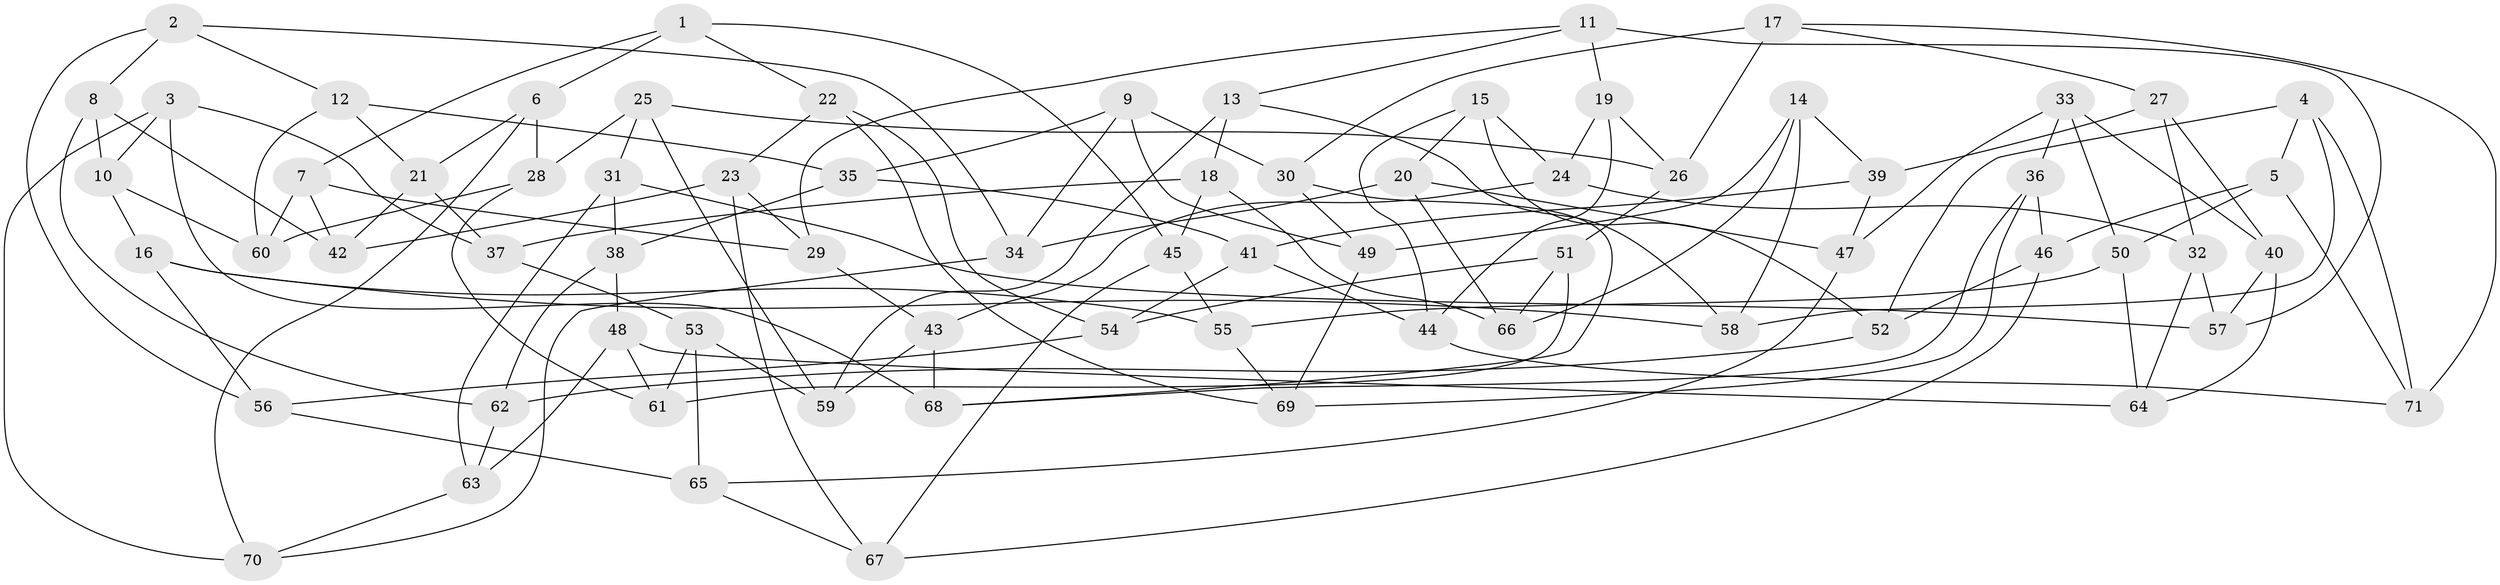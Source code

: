// Generated by graph-tools (version 1.1) at 2025/11/02/27/25 16:11:49]
// undirected, 71 vertices, 142 edges
graph export_dot {
graph [start="1"]
  node [color=gray90,style=filled];
  1;
  2;
  3;
  4;
  5;
  6;
  7;
  8;
  9;
  10;
  11;
  12;
  13;
  14;
  15;
  16;
  17;
  18;
  19;
  20;
  21;
  22;
  23;
  24;
  25;
  26;
  27;
  28;
  29;
  30;
  31;
  32;
  33;
  34;
  35;
  36;
  37;
  38;
  39;
  40;
  41;
  42;
  43;
  44;
  45;
  46;
  47;
  48;
  49;
  50;
  51;
  52;
  53;
  54;
  55;
  56;
  57;
  58;
  59;
  60;
  61;
  62;
  63;
  64;
  65;
  66;
  67;
  68;
  69;
  70;
  71;
  1 -- 6;
  1 -- 45;
  1 -- 7;
  1 -- 22;
  2 -- 8;
  2 -- 34;
  2 -- 56;
  2 -- 12;
  3 -- 10;
  3 -- 68;
  3 -- 37;
  3 -- 70;
  4 -- 52;
  4 -- 71;
  4 -- 58;
  4 -- 5;
  5 -- 71;
  5 -- 46;
  5 -- 50;
  6 -- 70;
  6 -- 28;
  6 -- 21;
  7 -- 60;
  7 -- 42;
  7 -- 29;
  8 -- 10;
  8 -- 42;
  8 -- 62;
  9 -- 35;
  9 -- 34;
  9 -- 49;
  9 -- 30;
  10 -- 16;
  10 -- 60;
  11 -- 19;
  11 -- 29;
  11 -- 13;
  11 -- 57;
  12 -- 21;
  12 -- 35;
  12 -- 60;
  13 -- 18;
  13 -- 58;
  13 -- 59;
  14 -- 49;
  14 -- 39;
  14 -- 58;
  14 -- 66;
  15 -- 52;
  15 -- 44;
  15 -- 20;
  15 -- 24;
  16 -- 56;
  16 -- 58;
  16 -- 55;
  17 -- 27;
  17 -- 26;
  17 -- 71;
  17 -- 30;
  18 -- 66;
  18 -- 37;
  18 -- 45;
  19 -- 44;
  19 -- 26;
  19 -- 24;
  20 -- 66;
  20 -- 47;
  20 -- 34;
  21 -- 37;
  21 -- 42;
  22 -- 69;
  22 -- 23;
  22 -- 54;
  23 -- 42;
  23 -- 67;
  23 -- 29;
  24 -- 32;
  24 -- 43;
  25 -- 59;
  25 -- 31;
  25 -- 26;
  25 -- 28;
  26 -- 51;
  27 -- 39;
  27 -- 32;
  27 -- 40;
  28 -- 60;
  28 -- 61;
  29 -- 43;
  30 -- 68;
  30 -- 49;
  31 -- 63;
  31 -- 38;
  31 -- 57;
  32 -- 64;
  32 -- 57;
  33 -- 40;
  33 -- 47;
  33 -- 36;
  33 -- 50;
  34 -- 70;
  35 -- 38;
  35 -- 41;
  36 -- 46;
  36 -- 69;
  36 -- 68;
  37 -- 53;
  38 -- 48;
  38 -- 62;
  39 -- 41;
  39 -- 47;
  40 -- 64;
  40 -- 57;
  41 -- 54;
  41 -- 44;
  43 -- 59;
  43 -- 68;
  44 -- 71;
  45 -- 55;
  45 -- 67;
  46 -- 67;
  46 -- 52;
  47 -- 65;
  48 -- 61;
  48 -- 64;
  48 -- 63;
  49 -- 69;
  50 -- 64;
  50 -- 55;
  51 -- 54;
  51 -- 61;
  51 -- 66;
  52 -- 62;
  53 -- 65;
  53 -- 59;
  53 -- 61;
  54 -- 56;
  55 -- 69;
  56 -- 65;
  62 -- 63;
  63 -- 70;
  65 -- 67;
}
